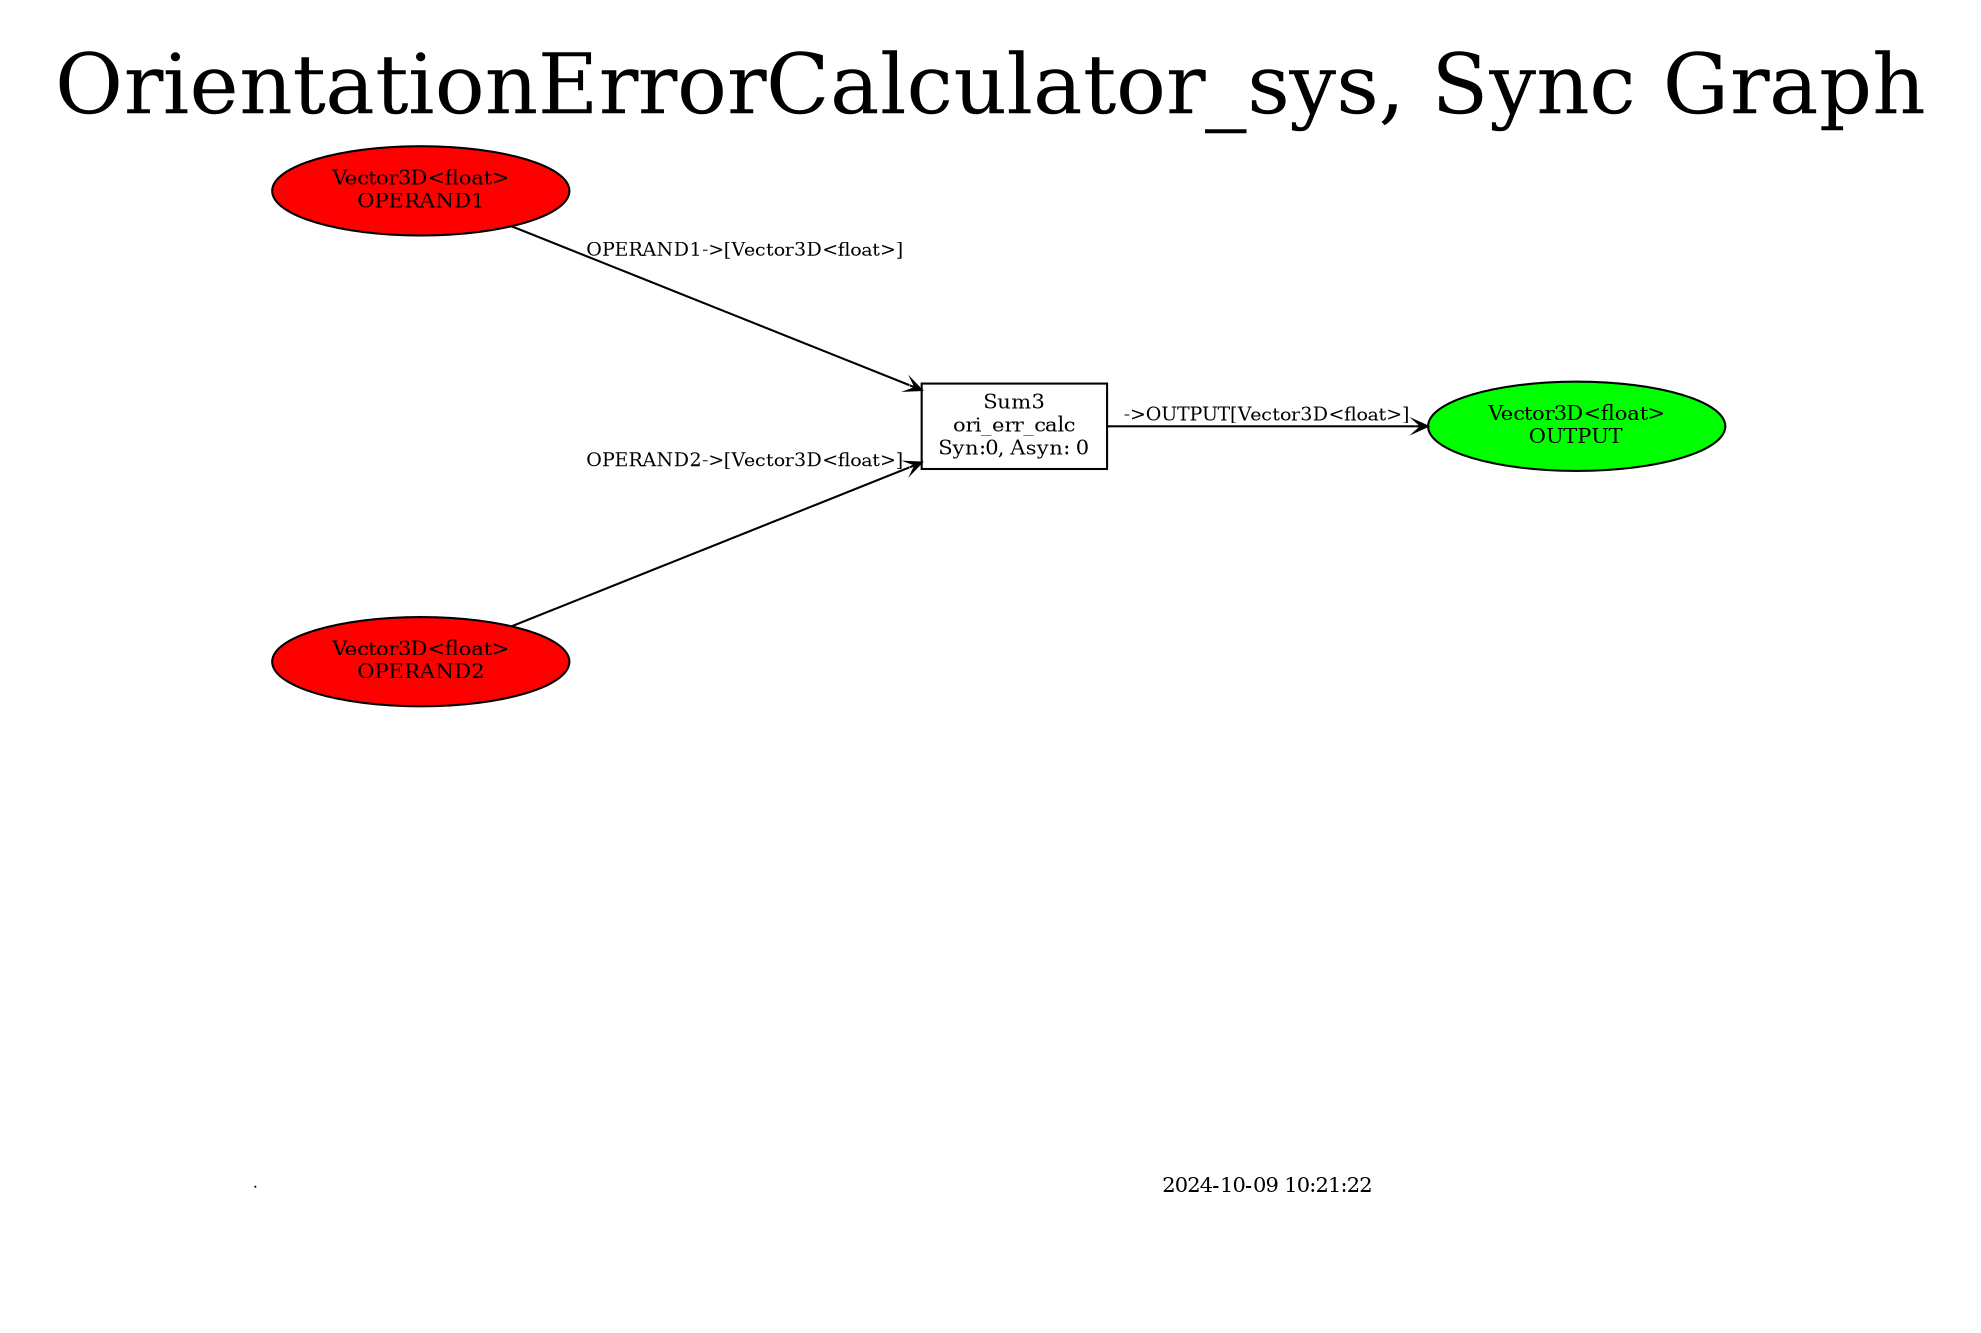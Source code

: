 digraph G {
// Node for the image
node [shape=none, label="", width=0, height=0];
// Image node
imageNode [image="Media/as_built_rotated.png", width=1.0, height=1.0, fixedsize=true];
// Invisible subgraph to help with positioning
subgraph cluster0 {
label = "";
style = invis; // Makes this subgraph invisible
// Invisible node to help position the image node
invisNode [shape=point, width=0, height=0, label=""];
// Text node
textNode [label="2024-10-09 10:21:22", shape=plaintext, fontsize=10];
// Positioning nodes
invisNode -> imageNode [style=invis]; // Makes the edge invisible
imageNode -> textNode [style=invis]; // Connects image node to text node with invisible edge
}
{rank=source;invisNode;}
label="OrientationErrorCalculator_sys, Sync Graph"
labelloc="t"
;fontsize=40;
rankdir="LR"
graph[center=true, margin=0.2, nodesep=1.5, ranksep=0.15]
node[ shape=box,fontsize=10]
edge[weight=1.2,arrowsize=0.6, arrowhead=vee,fontsize=9]
  1 -> 0 [label="OPERAND1->[Vector3D<float>]",style="solid"];
  2 -> 0 [label="OPERAND2->[Vector3D<float>]",style="solid"];
  0 -> 3 [label="->OUTPUT[Vector3D<float>]",style="solid"];
  0[label="Sum3\nori_err_calc\nSyn:0, Asyn: 0", shape=box];
  1[style=filled,fillcolor=red,label="Vector3D<float>\nOPERAND1", shape=ellipse];
  2[style=filled,fillcolor=red,label="Vector3D<float>\nOPERAND2", shape=ellipse];
  3[style=filled,fillcolor=green,label="Vector3D<float>\nOUTPUT", shape=ellipse];
}
